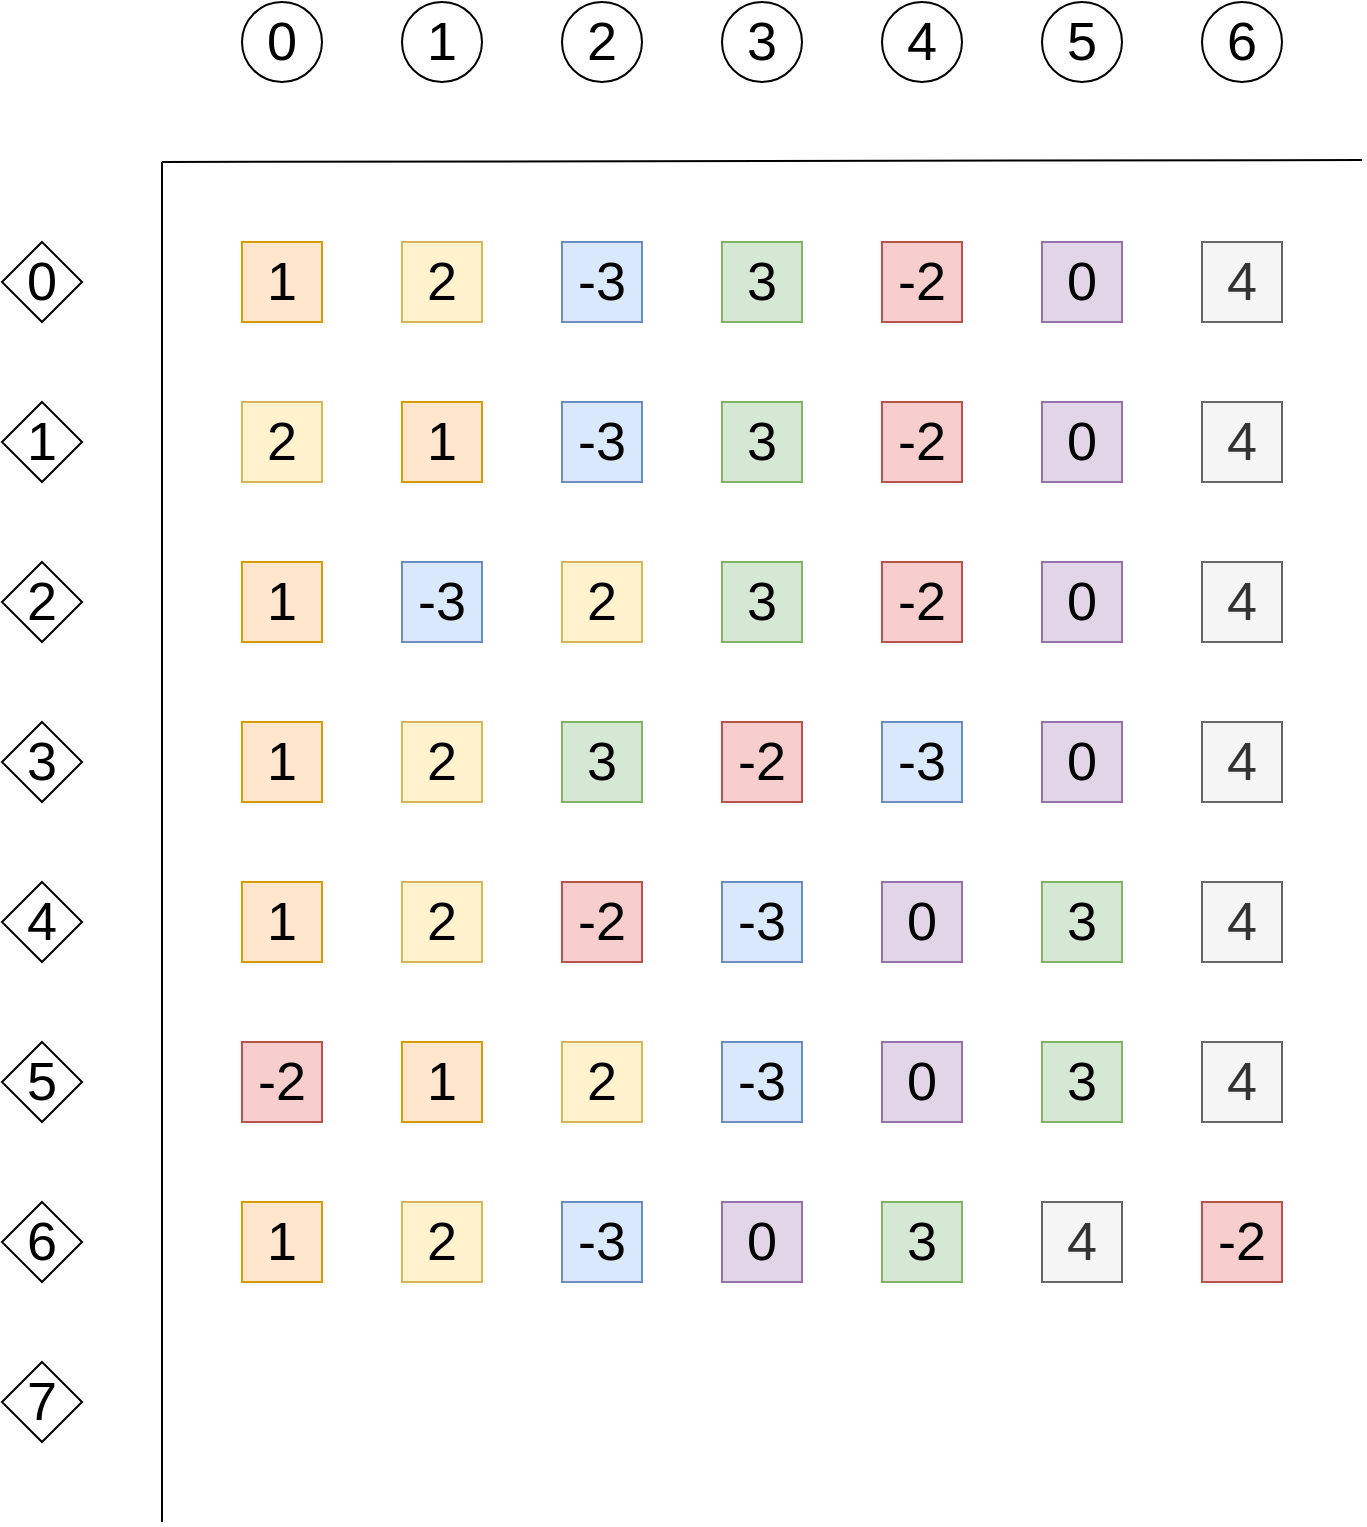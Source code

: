 <mxfile version="20.6.0" type="device"><diagram id="9B_9wHZhWM9Uqe5rey-1" name="Page-1"><mxGraphModel dx="1418" dy="1158" grid="1" gridSize="10" guides="1" tooltips="1" connect="1" arrows="1" fold="1" page="0" pageScale="1" pageWidth="850" pageHeight="1100" math="0" shadow="0"><root><mxCell id="0"/><mxCell id="1" parent="0"/><mxCell id="rlc_mmGx056xrah29GqC-1" value="1" style="rounded=0;whiteSpace=wrap;html=1;fontSize=27;fillColor=#ffe6cc;strokeColor=#d79b00;" vertex="1" parent="1"><mxGeometry x="160" y="200" width="40" height="40" as="geometry"/></mxCell><mxCell id="rlc_mmGx056xrah29GqC-3" value="2" style="rounded=0;whiteSpace=wrap;html=1;fontSize=27;fillColor=#fff2cc;strokeColor=#d6b656;" vertex="1" parent="1"><mxGeometry x="240" y="200" width="40" height="40" as="geometry"/></mxCell><mxCell id="rlc_mmGx056xrah29GqC-4" value="-3" style="rounded=0;whiteSpace=wrap;html=1;fontSize=27;fillColor=#dae8fc;strokeColor=#6c8ebf;" vertex="1" parent="1"><mxGeometry x="320" y="200" width="40" height="40" as="geometry"/></mxCell><mxCell id="rlc_mmGx056xrah29GqC-5" value="3" style="rounded=0;whiteSpace=wrap;html=1;fontSize=27;fillColor=#d5e8d4;strokeColor=#82b366;" vertex="1" parent="1"><mxGeometry x="400" y="200" width="40" height="40" as="geometry"/></mxCell><mxCell id="rlc_mmGx056xrah29GqC-6" value="-2" style="rounded=0;whiteSpace=wrap;html=1;fontSize=27;fillColor=#f8cecc;strokeColor=#b85450;" vertex="1" parent="1"><mxGeometry x="480" y="200" width="40" height="40" as="geometry"/></mxCell><mxCell id="rlc_mmGx056xrah29GqC-7" value="0" style="rounded=0;whiteSpace=wrap;html=1;fontSize=27;fillColor=#e1d5e7;strokeColor=#9673a6;" vertex="1" parent="1"><mxGeometry x="560" y="200" width="40" height="40" as="geometry"/></mxCell><mxCell id="rlc_mmGx056xrah29GqC-8" value="4" style="rounded=0;whiteSpace=wrap;html=1;fontSize=27;fillColor=#f5f5f5;fontColor=#333333;strokeColor=#666666;" vertex="1" parent="1"><mxGeometry x="640" y="200" width="40" height="40" as="geometry"/></mxCell><mxCell id="rlc_mmGx056xrah29GqC-9" value="0" style="rhombus;whiteSpace=wrap;html=1;fontSize=27;" vertex="1" parent="1"><mxGeometry x="40" y="200" width="40" height="40" as="geometry"/></mxCell><mxCell id="rlc_mmGx056xrah29GqC-10" value="" style="endArrow=none;html=1;rounded=0;fontSize=27;" edge="1" parent="1"><mxGeometry width="50" height="50" relative="1" as="geometry"><mxPoint x="120" y="840" as="sourcePoint"/><mxPoint x="120" y="160" as="targetPoint"/></mxGeometry></mxCell><mxCell id="rlc_mmGx056xrah29GqC-13" value="1" style="rhombus;whiteSpace=wrap;html=1;fontSize=27;" vertex="1" parent="1"><mxGeometry x="40" y="280" width="40" height="40" as="geometry"/></mxCell><mxCell id="rlc_mmGx056xrah29GqC-14" value="2" style="rhombus;whiteSpace=wrap;html=1;fontSize=27;" vertex="1" parent="1"><mxGeometry x="40" y="360" width="40" height="40" as="geometry"/></mxCell><mxCell id="rlc_mmGx056xrah29GqC-15" value="3" style="rhombus;whiteSpace=wrap;html=1;fontSize=27;" vertex="1" parent="1"><mxGeometry x="40" y="440" width="40" height="40" as="geometry"/></mxCell><mxCell id="rlc_mmGx056xrah29GqC-16" value="4" style="rhombus;whiteSpace=wrap;html=1;fontSize=27;" vertex="1" parent="1"><mxGeometry x="40" y="520" width="40" height="40" as="geometry"/></mxCell><mxCell id="rlc_mmGx056xrah29GqC-17" value="5" style="rhombus;whiteSpace=wrap;html=1;fontSize=27;" vertex="1" parent="1"><mxGeometry x="40" y="600" width="40" height="40" as="geometry"/></mxCell><mxCell id="rlc_mmGx056xrah29GqC-18" value="0" style="ellipse;whiteSpace=wrap;html=1;aspect=fixed;fontSize=27;" vertex="1" parent="1"><mxGeometry x="160" y="80" width="40" height="40" as="geometry"/></mxCell><mxCell id="rlc_mmGx056xrah29GqC-19" value="" style="endArrow=none;html=1;rounded=0;fontSize=27;" edge="1" parent="1"><mxGeometry width="50" height="50" relative="1" as="geometry"><mxPoint x="720" y="159" as="sourcePoint"/><mxPoint x="120" y="160" as="targetPoint"/></mxGeometry></mxCell><mxCell id="rlc_mmGx056xrah29GqC-20" value="1" style="ellipse;whiteSpace=wrap;html=1;aspect=fixed;fontSize=27;" vertex="1" parent="1"><mxGeometry x="240" y="80" width="40" height="40" as="geometry"/></mxCell><mxCell id="rlc_mmGx056xrah29GqC-21" value="2" style="ellipse;whiteSpace=wrap;html=1;aspect=fixed;fontSize=27;" vertex="1" parent="1"><mxGeometry x="320" y="80" width="40" height="40" as="geometry"/></mxCell><mxCell id="rlc_mmGx056xrah29GqC-22" value="3" style="ellipse;whiteSpace=wrap;html=1;aspect=fixed;fontSize=27;" vertex="1" parent="1"><mxGeometry x="400" y="80" width="40" height="40" as="geometry"/></mxCell><mxCell id="rlc_mmGx056xrah29GqC-23" value="4" style="ellipse;whiteSpace=wrap;html=1;aspect=fixed;fontSize=27;" vertex="1" parent="1"><mxGeometry x="480" y="80" width="40" height="40" as="geometry"/></mxCell><mxCell id="rlc_mmGx056xrah29GqC-24" value="5" style="ellipse;whiteSpace=wrap;html=1;aspect=fixed;fontSize=27;" vertex="1" parent="1"><mxGeometry x="560" y="80" width="40" height="40" as="geometry"/></mxCell><mxCell id="rlc_mmGx056xrah29GqC-25" value="6" style="ellipse;whiteSpace=wrap;html=1;aspect=fixed;fontSize=27;" vertex="1" parent="1"><mxGeometry x="640" y="80" width="40" height="40" as="geometry"/></mxCell><mxCell id="rlc_mmGx056xrah29GqC-34" value="1" style="rounded=0;whiteSpace=wrap;html=1;fontSize=27;fillColor=#ffe6cc;strokeColor=#d79b00;" vertex="1" parent="1"><mxGeometry x="240" y="280" width="40" height="40" as="geometry"/></mxCell><mxCell id="rlc_mmGx056xrah29GqC-35" value="2" style="rounded=0;whiteSpace=wrap;html=1;fontSize=27;fillColor=#fff2cc;strokeColor=#d6b656;" vertex="1" parent="1"><mxGeometry x="160" y="280" width="40" height="40" as="geometry"/></mxCell><mxCell id="rlc_mmGx056xrah29GqC-36" value="-3" style="rounded=0;whiteSpace=wrap;html=1;fontSize=27;fillColor=#dae8fc;strokeColor=#6c8ebf;" vertex="1" parent="1"><mxGeometry x="320" y="280" width="40" height="40" as="geometry"/></mxCell><mxCell id="rlc_mmGx056xrah29GqC-37" value="3" style="rounded=0;whiteSpace=wrap;html=1;fontSize=27;fillColor=#d5e8d4;strokeColor=#82b366;" vertex="1" parent="1"><mxGeometry x="400" y="280" width="40" height="40" as="geometry"/></mxCell><mxCell id="rlc_mmGx056xrah29GqC-38" value="-2" style="rounded=0;whiteSpace=wrap;html=1;fontSize=27;fillColor=#f8cecc;strokeColor=#b85450;" vertex="1" parent="1"><mxGeometry x="480" y="280" width="40" height="40" as="geometry"/></mxCell><mxCell id="rlc_mmGx056xrah29GqC-39" value="0" style="rounded=0;whiteSpace=wrap;html=1;fontSize=27;fillColor=#e1d5e7;strokeColor=#9673a6;" vertex="1" parent="1"><mxGeometry x="560" y="280" width="40" height="40" as="geometry"/></mxCell><mxCell id="rlc_mmGx056xrah29GqC-40" value="4" style="rounded=0;whiteSpace=wrap;html=1;fontSize=27;fillColor=#f5f5f5;fontColor=#333333;strokeColor=#666666;" vertex="1" parent="1"><mxGeometry x="640" y="280" width="40" height="40" as="geometry"/></mxCell><mxCell id="rlc_mmGx056xrah29GqC-41" value="1" style="rounded=0;whiteSpace=wrap;html=1;fontSize=27;fillColor=#ffe6cc;strokeColor=#d79b00;" vertex="1" parent="1"><mxGeometry x="160" y="360" width="40" height="40" as="geometry"/></mxCell><mxCell id="rlc_mmGx056xrah29GqC-42" value="2" style="rounded=0;whiteSpace=wrap;html=1;fontSize=27;fillColor=#fff2cc;strokeColor=#d6b656;" vertex="1" parent="1"><mxGeometry x="320" y="360" width="40" height="40" as="geometry"/></mxCell><mxCell id="rlc_mmGx056xrah29GqC-43" value="-3" style="rounded=0;whiteSpace=wrap;html=1;fontSize=27;fillColor=#dae8fc;strokeColor=#6c8ebf;" vertex="1" parent="1"><mxGeometry x="240" y="360" width="40" height="40" as="geometry"/></mxCell><mxCell id="rlc_mmGx056xrah29GqC-44" value="3" style="rounded=0;whiteSpace=wrap;html=1;fontSize=27;fillColor=#d5e8d4;strokeColor=#82b366;" vertex="1" parent="1"><mxGeometry x="400" y="360" width="40" height="40" as="geometry"/></mxCell><mxCell id="rlc_mmGx056xrah29GqC-45" value="-2" style="rounded=0;whiteSpace=wrap;html=1;fontSize=27;fillColor=#f8cecc;strokeColor=#b85450;" vertex="1" parent="1"><mxGeometry x="480" y="360" width="40" height="40" as="geometry"/></mxCell><mxCell id="rlc_mmGx056xrah29GqC-46" value="0" style="rounded=0;whiteSpace=wrap;html=1;fontSize=27;fillColor=#e1d5e7;strokeColor=#9673a6;" vertex="1" parent="1"><mxGeometry x="560" y="360" width="40" height="40" as="geometry"/></mxCell><mxCell id="rlc_mmGx056xrah29GqC-47" value="4" style="rounded=0;whiteSpace=wrap;html=1;fontSize=27;fillColor=#f5f5f5;fontColor=#333333;strokeColor=#666666;" vertex="1" parent="1"><mxGeometry x="640" y="360" width="40" height="40" as="geometry"/></mxCell><mxCell id="rlc_mmGx056xrah29GqC-48" value="1" style="rounded=0;whiteSpace=wrap;html=1;fontSize=27;fillColor=#ffe6cc;strokeColor=#d79b00;" vertex="1" parent="1"><mxGeometry x="160" y="440" width="40" height="40" as="geometry"/></mxCell><mxCell id="rlc_mmGx056xrah29GqC-49" value="2" style="rounded=0;whiteSpace=wrap;html=1;fontSize=27;fillColor=#fff2cc;strokeColor=#d6b656;" vertex="1" parent="1"><mxGeometry x="240" y="440" width="40" height="40" as="geometry"/></mxCell><mxCell id="rlc_mmGx056xrah29GqC-50" value="-3" style="rounded=0;whiteSpace=wrap;html=1;fontSize=27;fillColor=#dae8fc;strokeColor=#6c8ebf;" vertex="1" parent="1"><mxGeometry x="480" y="440" width="40" height="40" as="geometry"/></mxCell><mxCell id="rlc_mmGx056xrah29GqC-51" value="3" style="rounded=0;whiteSpace=wrap;html=1;fontSize=27;fillColor=#d5e8d4;strokeColor=#82b366;" vertex="1" parent="1"><mxGeometry x="320" y="440" width="40" height="40" as="geometry"/></mxCell><mxCell id="rlc_mmGx056xrah29GqC-52" value="-2" style="rounded=0;whiteSpace=wrap;html=1;fontSize=27;fillColor=#f8cecc;strokeColor=#b85450;" vertex="1" parent="1"><mxGeometry x="400" y="440" width="40" height="40" as="geometry"/></mxCell><mxCell id="rlc_mmGx056xrah29GqC-53" value="0" style="rounded=0;whiteSpace=wrap;html=1;fontSize=27;fillColor=#e1d5e7;strokeColor=#9673a6;" vertex="1" parent="1"><mxGeometry x="560" y="440" width="40" height="40" as="geometry"/></mxCell><mxCell id="rlc_mmGx056xrah29GqC-54" value="4" style="rounded=0;whiteSpace=wrap;html=1;fontSize=27;fillColor=#f5f5f5;fontColor=#333333;strokeColor=#666666;" vertex="1" parent="1"><mxGeometry x="640" y="440" width="40" height="40" as="geometry"/></mxCell><mxCell id="rlc_mmGx056xrah29GqC-62" value="1" style="rounded=0;whiteSpace=wrap;html=1;fontSize=27;fillColor=#ffe6cc;strokeColor=#d79b00;" vertex="1" parent="1"><mxGeometry x="160" y="520" width="40" height="40" as="geometry"/></mxCell><mxCell id="rlc_mmGx056xrah29GqC-63" value="2" style="rounded=0;whiteSpace=wrap;html=1;fontSize=27;fillColor=#fff2cc;strokeColor=#d6b656;" vertex="1" parent="1"><mxGeometry x="240" y="520" width="40" height="40" as="geometry"/></mxCell><mxCell id="rlc_mmGx056xrah29GqC-64" value="-3" style="rounded=0;whiteSpace=wrap;html=1;fontSize=27;fillColor=#dae8fc;strokeColor=#6c8ebf;" vertex="1" parent="1"><mxGeometry x="400" y="520" width="40" height="40" as="geometry"/></mxCell><mxCell id="rlc_mmGx056xrah29GqC-65" value="3" style="rounded=0;whiteSpace=wrap;html=1;fontSize=27;fillColor=#d5e8d4;strokeColor=#82b366;" vertex="1" parent="1"><mxGeometry x="560" y="520" width="40" height="40" as="geometry"/></mxCell><mxCell id="rlc_mmGx056xrah29GqC-66" value="-2" style="rounded=0;whiteSpace=wrap;html=1;fontSize=27;fillColor=#f8cecc;strokeColor=#b85450;" vertex="1" parent="1"><mxGeometry x="320" y="520" width="40" height="40" as="geometry"/></mxCell><mxCell id="rlc_mmGx056xrah29GqC-67" value="0" style="rounded=0;whiteSpace=wrap;html=1;fontSize=27;fillColor=#e1d5e7;strokeColor=#9673a6;" vertex="1" parent="1"><mxGeometry x="480" y="520" width="40" height="40" as="geometry"/></mxCell><mxCell id="rlc_mmGx056xrah29GqC-68" value="4" style="rounded=0;whiteSpace=wrap;html=1;fontSize=27;fillColor=#f5f5f5;fontColor=#333333;strokeColor=#666666;" vertex="1" parent="1"><mxGeometry x="640" y="520" width="40" height="40" as="geometry"/></mxCell><mxCell id="rlc_mmGx056xrah29GqC-69" value="1" style="rounded=0;whiteSpace=wrap;html=1;fontSize=27;fillColor=#ffe6cc;strokeColor=#d79b00;" vertex="1" parent="1"><mxGeometry x="240" y="600" width="40" height="40" as="geometry"/></mxCell><mxCell id="rlc_mmGx056xrah29GqC-70" value="2" style="rounded=0;whiteSpace=wrap;html=1;fontSize=27;fillColor=#fff2cc;strokeColor=#d6b656;" vertex="1" parent="1"><mxGeometry x="320" y="600" width="40" height="40" as="geometry"/></mxCell><mxCell id="rlc_mmGx056xrah29GqC-71" value="-3" style="rounded=0;whiteSpace=wrap;html=1;fontSize=27;fillColor=#dae8fc;strokeColor=#6c8ebf;" vertex="1" parent="1"><mxGeometry x="400" y="600" width="40" height="40" as="geometry"/></mxCell><mxCell id="rlc_mmGx056xrah29GqC-72" value="3" style="rounded=0;whiteSpace=wrap;html=1;fontSize=27;fillColor=#d5e8d4;strokeColor=#82b366;" vertex="1" parent="1"><mxGeometry x="560" y="600" width="40" height="40" as="geometry"/></mxCell><mxCell id="rlc_mmGx056xrah29GqC-73" value="-2" style="rounded=0;whiteSpace=wrap;html=1;fontSize=27;fillColor=#f8cecc;strokeColor=#b85450;" vertex="1" parent="1"><mxGeometry x="160" y="600" width="40" height="40" as="geometry"/></mxCell><mxCell id="rlc_mmGx056xrah29GqC-74" value="0" style="rounded=0;whiteSpace=wrap;html=1;fontSize=27;fillColor=#e1d5e7;strokeColor=#9673a6;" vertex="1" parent="1"><mxGeometry x="480" y="600" width="40" height="40" as="geometry"/></mxCell><mxCell id="rlc_mmGx056xrah29GqC-75" value="4" style="rounded=0;whiteSpace=wrap;html=1;fontSize=27;fillColor=#f5f5f5;fontColor=#333333;strokeColor=#666666;" vertex="1" parent="1"><mxGeometry x="640" y="600" width="40" height="40" as="geometry"/></mxCell><mxCell id="rlc_mmGx056xrah29GqC-76" value="6" style="rhombus;whiteSpace=wrap;html=1;fontSize=27;" vertex="1" parent="1"><mxGeometry x="40" y="680" width="40" height="40" as="geometry"/></mxCell><mxCell id="rlc_mmGx056xrah29GqC-77" value="7" style="rhombus;whiteSpace=wrap;html=1;fontSize=27;" vertex="1" parent="1"><mxGeometry x="40" y="760" width="40" height="40" as="geometry"/></mxCell><mxCell id="rlc_mmGx056xrah29GqC-78" value="1" style="rounded=0;whiteSpace=wrap;html=1;fontSize=27;fillColor=#ffe6cc;strokeColor=#d79b00;" vertex="1" parent="1"><mxGeometry x="160" y="680" width="40" height="40" as="geometry"/></mxCell><mxCell id="rlc_mmGx056xrah29GqC-79" value="2" style="rounded=0;whiteSpace=wrap;html=1;fontSize=27;fillColor=#fff2cc;strokeColor=#d6b656;" vertex="1" parent="1"><mxGeometry x="240" y="680" width="40" height="40" as="geometry"/></mxCell><mxCell id="rlc_mmGx056xrah29GqC-80" value="-3" style="rounded=0;whiteSpace=wrap;html=1;fontSize=27;fillColor=#dae8fc;strokeColor=#6c8ebf;" vertex="1" parent="1"><mxGeometry x="320" y="680" width="40" height="40" as="geometry"/></mxCell><mxCell id="rlc_mmGx056xrah29GqC-81" value="3" style="rounded=0;whiteSpace=wrap;html=1;fontSize=27;fillColor=#d5e8d4;strokeColor=#82b366;" vertex="1" parent="1"><mxGeometry x="480" y="680" width="40" height="40" as="geometry"/></mxCell><mxCell id="rlc_mmGx056xrah29GqC-82" value="-2" style="rounded=0;whiteSpace=wrap;html=1;fontSize=27;fillColor=#f8cecc;strokeColor=#b85450;" vertex="1" parent="1"><mxGeometry x="640" y="680" width="40" height="40" as="geometry"/></mxCell><mxCell id="rlc_mmGx056xrah29GqC-83" value="0" style="rounded=0;whiteSpace=wrap;html=1;fontSize=27;fillColor=#e1d5e7;strokeColor=#9673a6;" vertex="1" parent="1"><mxGeometry x="400" y="680" width="40" height="40" as="geometry"/></mxCell><mxCell id="rlc_mmGx056xrah29GqC-84" value="4" style="rounded=0;whiteSpace=wrap;html=1;fontSize=27;fillColor=#f5f5f5;fontColor=#333333;strokeColor=#666666;" vertex="1" parent="1"><mxGeometry x="560" y="680" width="40" height="40" as="geometry"/></mxCell></root></mxGraphModel></diagram></mxfile>